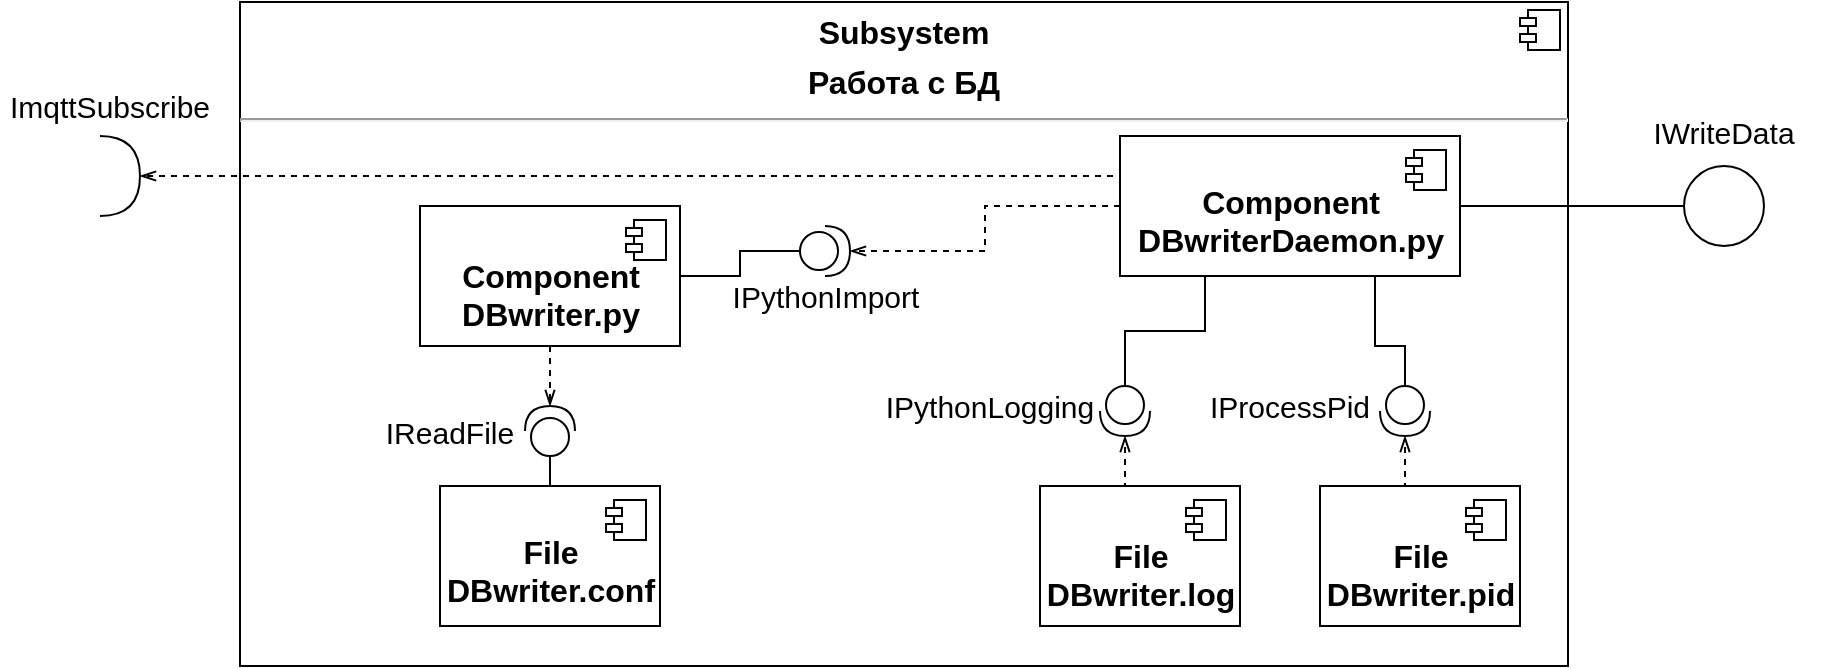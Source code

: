 <mxfile version="13.1.3" type="device"><diagram id="fQErcHIvhOHsMg7dpKMp" name="Page-1"><mxGraphModel dx="1748" dy="515" grid="1" gridSize="10" guides="1" tooltips="1" connect="1" arrows="1" fold="1" page="1" pageScale="1" pageWidth="827" pageHeight="1169" math="0" shadow="0"><root><mxCell id="0"/><mxCell id="1" parent="0"/><mxCell id="sian_9XQqZIV3ewMSlZa-1" value="&lt;p style=&quot;margin: 6px 0px 0px ; text-align: center ; font-size: 16px&quot;&gt;&lt;b&gt;&lt;font style=&quot;font-size: 16px&quot;&gt;Subsystem&lt;/font&gt;&lt;/b&gt;&lt;/p&gt;&lt;p style=&quot;margin: 6px 0px 0px ; text-align: center ; font-size: 16px&quot;&gt;&lt;b&gt;Работа с БД&lt;/b&gt;&lt;/p&gt;&lt;hr style=&quot;font-size: 16px&quot;&gt;&lt;p style=&quot;margin: 0px 0px 0px 8px ; font-size: 16px&quot;&gt;&lt;br&gt;&lt;/p&gt;" style="align=left;overflow=fill;html=1;dropTarget=0;" parent="1" vertex="1"><mxGeometry x="30" y="58" width="664" height="332" as="geometry"/></mxCell><mxCell id="sian_9XQqZIV3ewMSlZa-2" value="" style="shape=component;jettyWidth=8;jettyHeight=4;" parent="sian_9XQqZIV3ewMSlZa-1" vertex="1"><mxGeometry x="1" width="20" height="20" relative="1" as="geometry"><mxPoint x="-24" y="4" as="offset"/></mxGeometry></mxCell><mxCell id="-XJUh_abKrkxtLRqj7fG-8" style="edgeStyle=orthogonalEdgeStyle;rounded=0;orthogonalLoop=1;jettySize=auto;html=1;exitX=0.5;exitY=0;exitDx=0;exitDy=0;entryX=0;entryY=0.5;entryDx=0;entryDy=0;entryPerimeter=0;endArrow=none;endFill=0;" edge="1" parent="1" source="sian_9XQqZIV3ewMSlZa-9" target="sian_9XQqZIV3ewMSlZa-31"><mxGeometry relative="1" as="geometry"/></mxCell><mxCell id="sian_9XQqZIV3ewMSlZa-9" value="&lt;br&gt;&lt;b style=&quot;font-size: 16px&quot;&gt;File&lt;/b&gt;&lt;br&gt;&lt;span style=&quot;font-size: 16px&quot;&gt;&lt;b&gt;DBwriter&lt;/b&gt;&lt;/span&gt;&lt;b style=&quot;font-size: 16px&quot;&gt;.conf&lt;/b&gt;" style="html=1;dropTarget=0;" parent="1" vertex="1"><mxGeometry x="130" y="300" width="110" height="70" as="geometry"/></mxCell><mxCell id="sian_9XQqZIV3ewMSlZa-10" value="" style="shape=component;jettyWidth=8;jettyHeight=4;" parent="sian_9XQqZIV3ewMSlZa-9" vertex="1"><mxGeometry x="1" width="20" height="20" relative="1" as="geometry"><mxPoint x="-27" y="7" as="offset"/></mxGeometry></mxCell><mxCell id="sian_9XQqZIV3ewMSlZa-42" style="edgeStyle=orthogonalEdgeStyle;rounded=0;orthogonalLoop=1;jettySize=auto;html=1;exitX=0.5;exitY=0;exitDx=0;exitDy=0;entryX=1;entryY=0.5;entryDx=0;entryDy=0;entryPerimeter=0;dashed=1;endArrow=openThin;endFill=0;" parent="1" source="sian_9XQqZIV3ewMSlZa-14" target="sian_9XQqZIV3ewMSlZa-33" edge="1"><mxGeometry relative="1" as="geometry"/></mxCell><mxCell id="sian_9XQqZIV3ewMSlZa-14" value="&lt;font style=&quot;font-size: 16px&quot;&gt;&lt;br&gt;&lt;/font&gt;&lt;b style=&quot;font-size: 16px&quot;&gt;&lt;font style=&quot;font-size: 16px&quot;&gt;File&lt;br&gt;&lt;/font&gt;&lt;/b&gt;&lt;font&gt;&lt;span style=&quot;font-size: 16px&quot;&gt;&lt;b&gt;DBwriter&lt;/b&gt;&lt;/span&gt;&lt;b style=&quot;font-size: 16px&quot;&gt;.log&lt;/b&gt;&lt;/font&gt;" style="html=1;dropTarget=0;" parent="1" vertex="1"><mxGeometry x="430" y="300" width="100" height="70" as="geometry"/></mxCell><mxCell id="sian_9XQqZIV3ewMSlZa-15" value="" style="shape=component;jettyWidth=8;jettyHeight=4;" parent="sian_9XQqZIV3ewMSlZa-14" vertex="1"><mxGeometry x="1" width="20" height="20" relative="1" as="geometry"><mxPoint x="-27" y="7" as="offset"/></mxGeometry></mxCell><mxCell id="sian_9XQqZIV3ewMSlZa-43" style="edgeStyle=orthogonalEdgeStyle;rounded=0;orthogonalLoop=1;jettySize=auto;html=1;exitX=0.5;exitY=0;exitDx=0;exitDy=0;entryX=1;entryY=0.5;entryDx=0;entryDy=0;entryPerimeter=0;dashed=1;endArrow=openThin;endFill=0;" parent="1" source="sian_9XQqZIV3ewMSlZa-16" target="sian_9XQqZIV3ewMSlZa-34" edge="1"><mxGeometry relative="1" as="geometry"/></mxCell><mxCell id="sian_9XQqZIV3ewMSlZa-16" value="&lt;b style=&quot;font-size: 16px&quot;&gt;&lt;br&gt;File&lt;br&gt;&lt;/b&gt;&lt;span style=&quot;font-size: 16px&quot;&gt;&lt;b&gt;DBwriter&lt;/b&gt;&lt;/span&gt;&lt;b style=&quot;font-size: 16px&quot;&gt;.pid&lt;/b&gt;" style="html=1;dropTarget=0;" parent="1" vertex="1"><mxGeometry x="570" y="300" width="100" height="70" as="geometry"/></mxCell><mxCell id="sian_9XQqZIV3ewMSlZa-17" value="" style="shape=component;jettyWidth=8;jettyHeight=4;" parent="sian_9XQqZIV3ewMSlZa-16" vertex="1"><mxGeometry x="1" width="20" height="20" relative="1" as="geometry"><mxPoint x="-27" y="7" as="offset"/></mxGeometry></mxCell><mxCell id="sian_9XQqZIV3ewMSlZa-47" style="edgeStyle=orthogonalEdgeStyle;rounded=0;orthogonalLoop=1;jettySize=auto;html=1;exitX=1;exitY=0.5;exitDx=0;exitDy=0;entryX=0;entryY=0.5;entryDx=0;entryDy=0;entryPerimeter=0;endArrow=none;endFill=0;" parent="1" source="sian_9XQqZIV3ewMSlZa-19" target="sian_9XQqZIV3ewMSlZa-26" edge="1"><mxGeometry relative="1" as="geometry"/></mxCell><mxCell id="-XJUh_abKrkxtLRqj7fG-9" style="edgeStyle=orthogonalEdgeStyle;rounded=0;orthogonalLoop=1;jettySize=auto;html=1;exitX=0.5;exitY=1;exitDx=0;exitDy=0;entryX=1;entryY=0.5;entryDx=0;entryDy=0;entryPerimeter=0;endArrow=openThin;endFill=0;dashed=1;" edge="1" parent="1" source="sian_9XQqZIV3ewMSlZa-19" target="sian_9XQqZIV3ewMSlZa-31"><mxGeometry relative="1" as="geometry"/></mxCell><mxCell id="sian_9XQqZIV3ewMSlZa-19" value="&lt;font style=&quot;font-size: 16px&quot;&gt;&lt;br&gt;&lt;/font&gt;&lt;font&gt;&lt;b style=&quot;font-size: 16px&quot;&gt;Component&lt;/b&gt;&lt;br&gt;&lt;span style=&quot;font-size: 16px&quot;&gt;&lt;b&gt;DBwriter&lt;/b&gt;&lt;/span&gt;&lt;b style=&quot;font-size: 16px&quot;&gt;.py&lt;/b&gt;&lt;/font&gt;" style="html=1;dropTarget=0;" parent="1" vertex="1"><mxGeometry x="120" y="160" width="130" height="70" as="geometry"/></mxCell><mxCell id="sian_9XQqZIV3ewMSlZa-20" value="" style="shape=component;jettyWidth=8;jettyHeight=4;" parent="sian_9XQqZIV3ewMSlZa-19" vertex="1"><mxGeometry x="1" width="20" height="20" relative="1" as="geometry"><mxPoint x="-27" y="7" as="offset"/></mxGeometry></mxCell><mxCell id="sian_9XQqZIV3ewMSlZa-30" style="edgeStyle=orthogonalEdgeStyle;rounded=0;orthogonalLoop=1;jettySize=auto;html=1;exitX=0;exitY=0.5;exitDx=0;exitDy=0;entryX=1;entryY=0.5;entryDx=0;entryDy=0;entryPerimeter=0;dashed=1;endArrow=openThin;endFill=0;" parent="1" source="sian_9XQqZIV3ewMSlZa-21" target="sian_9XQqZIV3ewMSlZa-26" edge="1"><mxGeometry relative="1" as="geometry"/></mxCell><mxCell id="sian_9XQqZIV3ewMSlZa-67" style="edgeStyle=orthogonalEdgeStyle;rounded=0;orthogonalLoop=1;jettySize=auto;html=1;exitX=0.25;exitY=1;exitDx=0;exitDy=0;entryX=0;entryY=0.5;entryDx=0;entryDy=0;entryPerimeter=0;endArrow=none;endFill=0;" parent="1" source="sian_9XQqZIV3ewMSlZa-21" target="sian_9XQqZIV3ewMSlZa-33" edge="1"><mxGeometry relative="1" as="geometry"/></mxCell><mxCell id="sian_9XQqZIV3ewMSlZa-68" style="edgeStyle=orthogonalEdgeStyle;rounded=0;orthogonalLoop=1;jettySize=auto;html=1;exitX=1;exitY=0.5;exitDx=0;exitDy=0;entryX=0;entryY=0.5;entryDx=0;entryDy=0;endArrow=none;endFill=0;" parent="1" source="sian_9XQqZIV3ewMSlZa-21" target="sian_9XQqZIV3ewMSlZa-61" edge="1"><mxGeometry relative="1" as="geometry"/></mxCell><mxCell id="sian_9XQqZIV3ewMSlZa-21" value="&lt;br&gt;&lt;b style=&quot;font-size: 16px&quot;&gt;Component&lt;/b&gt;&lt;br&gt;&lt;span style=&quot;font-size: 16px&quot;&gt;&lt;b&gt;DBwriter&lt;/b&gt;&lt;/span&gt;&lt;b style=&quot;font-size: 16px&quot;&gt;Daemon.py&lt;/b&gt;" style="html=1;dropTarget=0;" parent="1" vertex="1"><mxGeometry x="470" y="125" width="170" height="70" as="geometry"/></mxCell><mxCell id="sian_9XQqZIV3ewMSlZa-22" value="" style="shape=component;jettyWidth=8;jettyHeight=4;" parent="sian_9XQqZIV3ewMSlZa-21" vertex="1"><mxGeometry x="1" width="20" height="20" relative="1" as="geometry"><mxPoint x="-27" y="7" as="offset"/></mxGeometry></mxCell><mxCell id="sian_9XQqZIV3ewMSlZa-65" style="edgeStyle=orthogonalEdgeStyle;rounded=0;orthogonalLoop=1;jettySize=auto;html=1;exitX=0;exitY=0.25;exitDx=0;exitDy=0;entryX=1;entryY=0.5;entryDx=0;entryDy=0;entryPerimeter=0;endArrow=openThin;endFill=0;dashed=1;" parent="1" source="sian_9XQqZIV3ewMSlZa-21" target="sian_9XQqZIV3ewMSlZa-64" edge="1"><mxGeometry relative="1" as="geometry"><mxPoint x="60" y="335" as="sourcePoint"/><Array as="points"><mxPoint x="470" y="145"/></Array></mxGeometry></mxCell><mxCell id="sian_9XQqZIV3ewMSlZa-26" value="" style="shape=providedRequiredInterface;html=1;verticalLabelPosition=bottom;" parent="1" vertex="1"><mxGeometry x="310" y="170" width="25" height="25" as="geometry"/></mxCell><mxCell id="sian_9XQqZIV3ewMSlZa-31" value="" style="shape=providedRequiredInterface;html=1;verticalLabelPosition=bottom;rotation=-90;" parent="1" vertex="1"><mxGeometry x="172.5" y="260" width="25" height="25" as="geometry"/></mxCell><mxCell id="sian_9XQqZIV3ewMSlZa-33" value="" style="shape=providedRequiredInterface;html=1;verticalLabelPosition=bottom;rotation=90;" parent="1" vertex="1"><mxGeometry x="460" y="250" width="25" height="25" as="geometry"/></mxCell><mxCell id="sian_9XQqZIV3ewMSlZa-50" style="edgeStyle=orthogonalEdgeStyle;rounded=0;orthogonalLoop=1;jettySize=auto;html=1;exitX=0;exitY=0.5;exitDx=0;exitDy=0;exitPerimeter=0;entryX=0.75;entryY=1;entryDx=0;entryDy=0;endArrow=none;endFill=0;" parent="1" source="sian_9XQqZIV3ewMSlZa-34" target="sian_9XQqZIV3ewMSlZa-21" edge="1"><mxGeometry relative="1" as="geometry"><Array as="points"><mxPoint x="613" y="230"/></Array></mxGeometry></mxCell><mxCell id="sian_9XQqZIV3ewMSlZa-34" value="" style="shape=providedRequiredInterface;html=1;verticalLabelPosition=bottom;rotation=90;" parent="1" vertex="1"><mxGeometry x="600" y="250" width="25" height="25" as="geometry"/></mxCell><mxCell id="sian_9XQqZIV3ewMSlZa-56" value="&lt;font style=&quot;font-size: 15px&quot;&gt;IReadFile&lt;/font&gt;" style="text;html=1;strokeColor=none;fillColor=none;align=center;verticalAlign=middle;whiteSpace=wrap;rounded=0;" parent="1" vertex="1"><mxGeometry x="80" y="262.5" width="110" height="20" as="geometry"/></mxCell><mxCell id="sian_9XQqZIV3ewMSlZa-57" value="&lt;font style=&quot;font-size: 15px&quot;&gt;IPythonImport&lt;/font&gt;" style="text;html=1;strokeColor=none;fillColor=none;align=center;verticalAlign=middle;whiteSpace=wrap;rounded=0;" parent="1" vertex="1"><mxGeometry x="267.5" y="195" width="110" height="20" as="geometry"/></mxCell><mxCell id="sian_9XQqZIV3ewMSlZa-58" value="&lt;font style=&quot;font-size: 15px&quot;&gt;IPythonLogging&lt;/font&gt;" style="text;html=1;strokeColor=none;fillColor=none;align=center;verticalAlign=middle;whiteSpace=wrap;rounded=0;" parent="1" vertex="1"><mxGeometry x="350" y="250" width="110" height="20" as="geometry"/></mxCell><mxCell id="sian_9XQqZIV3ewMSlZa-59" value="&lt;font style=&quot;font-size: 15px&quot;&gt;IProcessPid&lt;/font&gt;" style="text;html=1;strokeColor=none;fillColor=none;align=center;verticalAlign=middle;whiteSpace=wrap;rounded=0;" parent="1" vertex="1"><mxGeometry x="500" y="250" width="110" height="20" as="geometry"/></mxCell><mxCell id="sian_9XQqZIV3ewMSlZa-61" value="" style="ellipse;whiteSpace=wrap;html=1;aspect=fixed;" parent="1" vertex="1"><mxGeometry x="752" y="140" width="40" height="40" as="geometry"/></mxCell><mxCell id="sian_9XQqZIV3ewMSlZa-63" value="&lt;span style=&quot;font-size: 15px&quot;&gt;I&lt;/span&gt;&lt;span style=&quot;font-size: 15px&quot;&gt;WriteData&lt;/span&gt;" style="text;html=1;strokeColor=none;fillColor=none;align=center;verticalAlign=middle;whiteSpace=wrap;rounded=0;" parent="1" vertex="1"><mxGeometry x="717" y="112.5" width="110" height="20" as="geometry"/></mxCell><mxCell id="sian_9XQqZIV3ewMSlZa-64" value="" style="shape=requiredInterface;html=1;verticalLabelPosition=bottom;" parent="1" vertex="1"><mxGeometry x="-40" y="125" width="20" height="40" as="geometry"/></mxCell><mxCell id="sian_9XQqZIV3ewMSlZa-69" value="&lt;span style=&quot;font-size: 15px&quot;&gt;ImqttSubscribe&lt;/span&gt;" style="text;html=1;strokeColor=none;fillColor=none;align=center;verticalAlign=middle;whiteSpace=wrap;rounded=0;" parent="1" vertex="1"><mxGeometry x="-90" y="100" width="110" height="20" as="geometry"/></mxCell></root></mxGraphModel></diagram></mxfile>